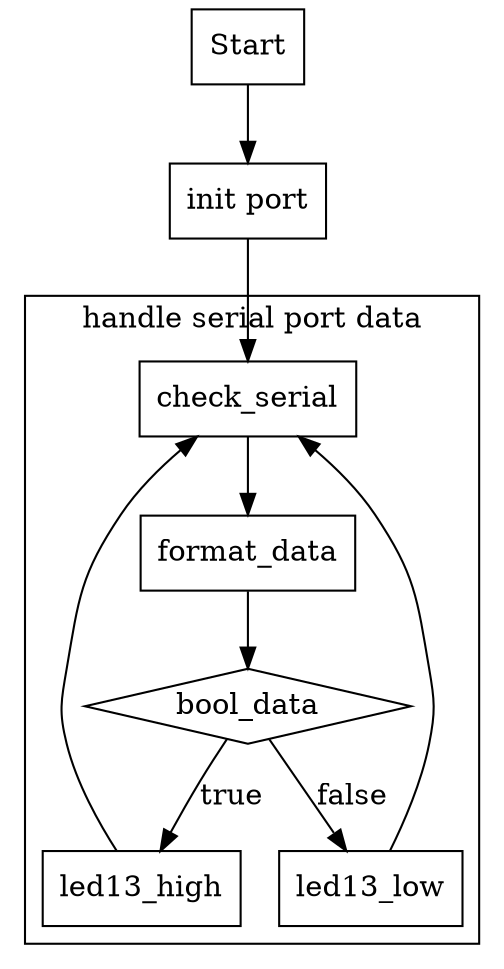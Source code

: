 digraph G{
  node[shape=record];
  Start->"init port";
  "init port"->check_serial;
  subgraph cluster{
    label="handle serial port data";
    check_serial->format_data;
    format_data->bool_data;
    bool_data->led13_high[label="true"];
    bool_data->led13_low[label="false"];
    led13_high->check_serial;
    led13_low->check_serial;
    bool_data [shape=diamond];
  }

}
